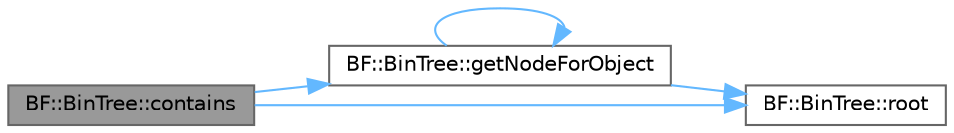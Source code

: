 digraph "BF::BinTree::contains"
{
 // LATEX_PDF_SIZE
  bgcolor="transparent";
  edge [fontname=Helvetica,fontsize=10,labelfontname=Helvetica,labelfontsize=10];
  node [fontname=Helvetica,fontsize=10,shape=box,height=0.2,width=0.4];
  rankdir="LR";
  Node1 [id="Node000001",label="BF::BinTree::contains",height=0.2,width=0.4,color="gray40", fillcolor="grey60", style="filled", fontcolor="black",tooltip=" "];
  Node1 -> Node2 [id="edge1_Node000001_Node000002",color="steelblue1",style="solid",tooltip=" "];
  Node2 [id="Node000002",label="BF::BinTree::getNodeForObject",height=0.2,width=0.4,color="grey40", fillcolor="white", style="filled",URL="$dc/d78/classBF_1_1BinTree.html#a9a86bc913feaf4b936cc6a26cc87e5e1",tooltip=" "];
  Node2 -> Node2 [id="edge2_Node000002_Node000002",color="steelblue1",style="solid",tooltip=" "];
  Node2 -> Node3 [id="edge3_Node000002_Node000003",color="steelblue1",style="solid",tooltip=" "];
  Node3 [id="Node000003",label="BF::BinTree::root",height=0.2,width=0.4,color="grey40", fillcolor="white", style="filled",URL="$dc/d78/classBF_1_1BinTree.html#aa52144513109a2470b7c7517e3f6b8de",tooltip=" "];
  Node1 -> Node3 [id="edge4_Node000001_Node000003",color="steelblue1",style="solid",tooltip=" "];
}
